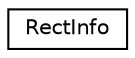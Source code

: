 digraph "Graphical Class Hierarchy"
{
  edge [fontname="Helvetica",fontsize="10",labelfontname="Helvetica",labelfontsize="10"];
  node [fontname="Helvetica",fontsize="10",shape=record];
  rankdir="LR";
  Node1 [label="RectInfo",height=0.2,width=0.4,color="black", fillcolor="white", style="filled",URL="$structRectInfo.html"];
}
